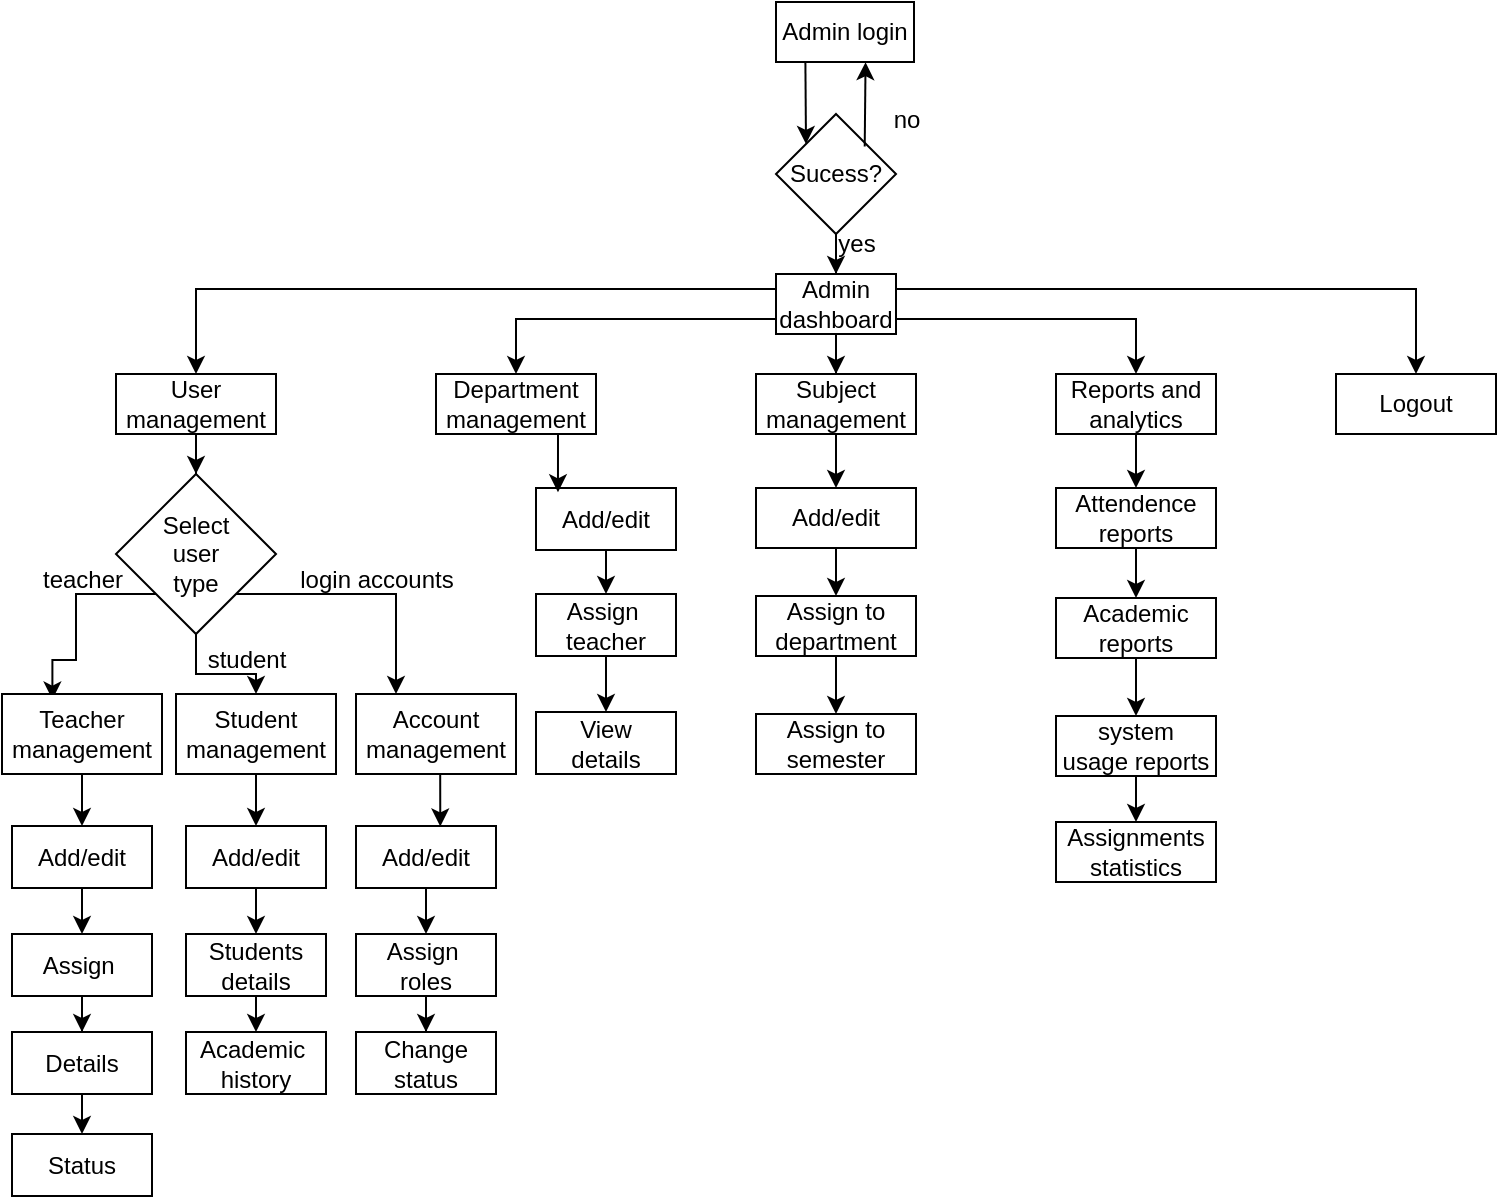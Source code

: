 <mxfile version="24.5.1" type="device">
  <diagram name="Page-1" id="GmuvrNMaCGbJ-5l_7ske">
    <mxGraphModel dx="1151" dy="673" grid="1" gridSize="10" guides="1" tooltips="1" connect="1" arrows="1" fold="1" page="1" pageScale="1" pageWidth="850" pageHeight="1100" math="0" shadow="0">
      <root>
        <mxCell id="0" />
        <mxCell id="1" parent="0" />
        <mxCell id="-LDoSPzquwsNaPvCG0wK-1" value="Admin login" style="rounded=0;whiteSpace=wrap;html=1;" vertex="1" parent="1">
          <mxGeometry x="390" y="4" width="69" height="30" as="geometry" />
        </mxCell>
        <mxCell id="-LDoSPzquwsNaPvCG0wK-8" value="" style="edgeStyle=orthogonalEdgeStyle;rounded=0;orthogonalLoop=1;jettySize=auto;html=1;" edge="1" parent="1" source="-LDoSPzquwsNaPvCG0wK-2" target="-LDoSPzquwsNaPvCG0wK-7">
          <mxGeometry relative="1" as="geometry" />
        </mxCell>
        <mxCell id="-LDoSPzquwsNaPvCG0wK-2" value="Sucess?" style="rhombus;whiteSpace=wrap;html=1;rounded=0;" vertex="1" parent="1">
          <mxGeometry x="390" y="60" width="60" height="60" as="geometry" />
        </mxCell>
        <mxCell id="-LDoSPzquwsNaPvCG0wK-4" value="" style="endArrow=classic;html=1;rounded=0;exitX=-0.016;exitY=0.94;exitDx=0;exitDy=0;entryX=0.649;entryY=1.004;entryDx=0;entryDy=0;entryPerimeter=0;exitPerimeter=0;" edge="1" parent="1" source="-LDoSPzquwsNaPvCG0wK-5" target="-LDoSPzquwsNaPvCG0wK-1">
          <mxGeometry width="50" height="50" relative="1" as="geometry">
            <mxPoint x="475" y="78.0" as="sourcePoint" />
            <mxPoint x="476.266" y="25.36" as="targetPoint" />
          </mxGeometry>
        </mxCell>
        <mxCell id="-LDoSPzquwsNaPvCG0wK-5" value="no" style="text;html=1;align=center;verticalAlign=middle;resizable=0;points=[];autosize=1;strokeColor=none;fillColor=none;" vertex="1" parent="1">
          <mxGeometry x="435" y="48" width="40" height="30" as="geometry" />
        </mxCell>
        <mxCell id="-LDoSPzquwsNaPvCG0wK-37" style="edgeStyle=orthogonalEdgeStyle;rounded=0;orthogonalLoop=1;jettySize=auto;html=1;exitX=0;exitY=0.25;exitDx=0;exitDy=0;entryX=0.5;entryY=0;entryDx=0;entryDy=0;" edge="1" parent="1" source="-LDoSPzquwsNaPvCG0wK-7" target="-LDoSPzquwsNaPvCG0wK-10">
          <mxGeometry relative="1" as="geometry" />
        </mxCell>
        <mxCell id="-LDoSPzquwsNaPvCG0wK-38" style="edgeStyle=orthogonalEdgeStyle;rounded=0;orthogonalLoop=1;jettySize=auto;html=1;exitX=0;exitY=0.75;exitDx=0;exitDy=0;entryX=0.5;entryY=0;entryDx=0;entryDy=0;" edge="1" parent="1" source="-LDoSPzquwsNaPvCG0wK-7" target="-LDoSPzquwsNaPvCG0wK-11">
          <mxGeometry relative="1" as="geometry" />
        </mxCell>
        <mxCell id="-LDoSPzquwsNaPvCG0wK-56" style="edgeStyle=orthogonalEdgeStyle;rounded=0;orthogonalLoop=1;jettySize=auto;html=1;exitX=0.5;exitY=1;exitDx=0;exitDy=0;" edge="1" parent="1" source="-LDoSPzquwsNaPvCG0wK-7" target="-LDoSPzquwsNaPvCG0wK-12">
          <mxGeometry relative="1" as="geometry" />
        </mxCell>
        <mxCell id="-LDoSPzquwsNaPvCG0wK-63" style="edgeStyle=orthogonalEdgeStyle;rounded=0;orthogonalLoop=1;jettySize=auto;html=1;exitX=1;exitY=0.75;exitDx=0;exitDy=0;entryX=0.5;entryY=0;entryDx=0;entryDy=0;" edge="1" parent="1" source="-LDoSPzquwsNaPvCG0wK-7" target="-LDoSPzquwsNaPvCG0wK-13">
          <mxGeometry relative="1" as="geometry" />
        </mxCell>
        <mxCell id="-LDoSPzquwsNaPvCG0wK-64" style="edgeStyle=orthogonalEdgeStyle;rounded=0;orthogonalLoop=1;jettySize=auto;html=1;exitX=1;exitY=0.25;exitDx=0;exitDy=0;entryX=0.5;entryY=0;entryDx=0;entryDy=0;" edge="1" parent="1" source="-LDoSPzquwsNaPvCG0wK-7" target="-LDoSPzquwsNaPvCG0wK-14">
          <mxGeometry relative="1" as="geometry" />
        </mxCell>
        <mxCell id="-LDoSPzquwsNaPvCG0wK-7" value="Admin&lt;div&gt;dashboard&lt;/div&gt;" style="whiteSpace=wrap;html=1;rounded=0;" vertex="1" parent="1">
          <mxGeometry x="390" y="140" width="60" height="30" as="geometry" />
        </mxCell>
        <mxCell id="-LDoSPzquwsNaPvCG0wK-9" value="yes" style="text;html=1;align=center;verticalAlign=middle;resizable=0;points=[];autosize=1;strokeColor=none;fillColor=none;" vertex="1" parent="1">
          <mxGeometry x="410" y="110" width="40" height="30" as="geometry" />
        </mxCell>
        <mxCell id="-LDoSPzquwsNaPvCG0wK-17" value="" style="edgeStyle=orthogonalEdgeStyle;rounded=0;orthogonalLoop=1;jettySize=auto;html=1;" edge="1" parent="1" source="-LDoSPzquwsNaPvCG0wK-10" target="-LDoSPzquwsNaPvCG0wK-16">
          <mxGeometry relative="1" as="geometry" />
        </mxCell>
        <mxCell id="-LDoSPzquwsNaPvCG0wK-10" value="User&lt;div&gt;management&lt;/div&gt;" style="rounded=0;whiteSpace=wrap;html=1;" vertex="1" parent="1">
          <mxGeometry x="60" y="190" width="80" height="30" as="geometry" />
        </mxCell>
        <mxCell id="-LDoSPzquwsNaPvCG0wK-11" value="&lt;div&gt;Department&lt;/div&gt;&lt;div&gt;management&lt;/div&gt;" style="rounded=0;whiteSpace=wrap;html=1;" vertex="1" parent="1">
          <mxGeometry x="220" y="190" width="80" height="30" as="geometry" />
        </mxCell>
        <mxCell id="-LDoSPzquwsNaPvCG0wK-58" value="" style="edgeStyle=orthogonalEdgeStyle;rounded=0;orthogonalLoop=1;jettySize=auto;html=1;" edge="1" parent="1" source="-LDoSPzquwsNaPvCG0wK-12" target="-LDoSPzquwsNaPvCG0wK-57">
          <mxGeometry relative="1" as="geometry" />
        </mxCell>
        <mxCell id="-LDoSPzquwsNaPvCG0wK-12" value="&lt;div&gt;Subject&lt;/div&gt;&lt;div&gt;management&lt;/div&gt;" style="rounded=0;whiteSpace=wrap;html=1;" vertex="1" parent="1">
          <mxGeometry x="380" y="190" width="80" height="30" as="geometry" />
        </mxCell>
        <mxCell id="-LDoSPzquwsNaPvCG0wK-68" value="" style="edgeStyle=orthogonalEdgeStyle;rounded=0;orthogonalLoop=1;jettySize=auto;html=1;" edge="1" parent="1" source="-LDoSPzquwsNaPvCG0wK-13" target="-LDoSPzquwsNaPvCG0wK-67">
          <mxGeometry relative="1" as="geometry" />
        </mxCell>
        <mxCell id="-LDoSPzquwsNaPvCG0wK-13" value="Reports and&lt;div&gt;analytics&lt;/div&gt;" style="rounded=0;whiteSpace=wrap;html=1;" vertex="1" parent="1">
          <mxGeometry x="530" y="190" width="80" height="30" as="geometry" />
        </mxCell>
        <mxCell id="-LDoSPzquwsNaPvCG0wK-14" value="Logout" style="rounded=0;whiteSpace=wrap;html=1;" vertex="1" parent="1">
          <mxGeometry x="670" y="190" width="80" height="30" as="geometry" />
        </mxCell>
        <mxCell id="-LDoSPzquwsNaPvCG0wK-15" value="" style="endArrow=classic;html=1;rounded=0;entryX=0;entryY=0;entryDx=0;entryDy=0;exitX=0.213;exitY=1.004;exitDx=0;exitDy=0;exitPerimeter=0;" edge="1" parent="1" source="-LDoSPzquwsNaPvCG0wK-1" target="-LDoSPzquwsNaPvCG0wK-2">
          <mxGeometry width="50" height="50" relative="1" as="geometry">
            <mxPoint x="370" y="60" as="sourcePoint" />
            <mxPoint x="420" y="10" as="targetPoint" />
          </mxGeometry>
        </mxCell>
        <mxCell id="-LDoSPzquwsNaPvCG0wK-18" style="edgeStyle=orthogonalEdgeStyle;rounded=0;orthogonalLoop=1;jettySize=auto;html=1;exitX=0;exitY=1;exitDx=0;exitDy=0;entryX=0.315;entryY=0.069;entryDx=0;entryDy=0;entryPerimeter=0;" edge="1" parent="1" source="-LDoSPzquwsNaPvCG0wK-16" target="-LDoSPzquwsNaPvCG0wK-20">
          <mxGeometry relative="1" as="geometry">
            <mxPoint x="40" y="320" as="targetPoint" />
            <Array as="points">
              <mxPoint x="40" y="300" />
              <mxPoint x="40" y="333" />
            </Array>
          </mxGeometry>
        </mxCell>
        <mxCell id="-LDoSPzquwsNaPvCG0wK-29" style="edgeStyle=orthogonalEdgeStyle;rounded=0;orthogonalLoop=1;jettySize=auto;html=1;exitX=0.5;exitY=1;exitDx=0;exitDy=0;entryX=0.5;entryY=0;entryDx=0;entryDy=0;" edge="1" parent="1" source="-LDoSPzquwsNaPvCG0wK-16" target="-LDoSPzquwsNaPvCG0wK-30">
          <mxGeometry relative="1" as="geometry">
            <mxPoint x="130" y="360" as="targetPoint" />
            <Array as="points">
              <mxPoint x="100" y="340" />
              <mxPoint x="130" y="340" />
            </Array>
          </mxGeometry>
        </mxCell>
        <mxCell id="-LDoSPzquwsNaPvCG0wK-39" style="edgeStyle=orthogonalEdgeStyle;rounded=0;orthogonalLoop=1;jettySize=auto;html=1;exitX=1;exitY=1;exitDx=0;exitDy=0;entryX=0.25;entryY=0;entryDx=0;entryDy=0;" edge="1" parent="1" source="-LDoSPzquwsNaPvCG0wK-16" target="-LDoSPzquwsNaPvCG0wK-40">
          <mxGeometry relative="1" as="geometry">
            <mxPoint x="200" y="350" as="targetPoint" />
          </mxGeometry>
        </mxCell>
        <mxCell id="-LDoSPzquwsNaPvCG0wK-16" value="Select&lt;div&gt;user&lt;/div&gt;&lt;div&gt;type&lt;/div&gt;" style="rhombus;whiteSpace=wrap;html=1;rounded=0;" vertex="1" parent="1">
          <mxGeometry x="60" y="240" width="80" height="80" as="geometry" />
        </mxCell>
        <mxCell id="-LDoSPzquwsNaPvCG0wK-19" value="teacher" style="text;html=1;align=center;verticalAlign=middle;resizable=0;points=[];autosize=1;strokeColor=none;fillColor=none;" vertex="1" parent="1">
          <mxGeometry x="13" y="278" width="60" height="30" as="geometry" />
        </mxCell>
        <mxCell id="-LDoSPzquwsNaPvCG0wK-22" value="" style="edgeStyle=orthogonalEdgeStyle;rounded=0;orthogonalLoop=1;jettySize=auto;html=1;" edge="1" parent="1" source="-LDoSPzquwsNaPvCG0wK-20" target="-LDoSPzquwsNaPvCG0wK-21">
          <mxGeometry relative="1" as="geometry" />
        </mxCell>
        <mxCell id="-LDoSPzquwsNaPvCG0wK-20" value="Teacher&lt;div&gt;management&lt;/div&gt;" style="rounded=0;whiteSpace=wrap;html=1;" vertex="1" parent="1">
          <mxGeometry x="3" y="350" width="80" height="40" as="geometry" />
        </mxCell>
        <mxCell id="-LDoSPzquwsNaPvCG0wK-24" style="edgeStyle=orthogonalEdgeStyle;rounded=0;orthogonalLoop=1;jettySize=auto;html=1;exitX=0.5;exitY=1;exitDx=0;exitDy=0;entryX=0.5;entryY=0;entryDx=0;entryDy=0;" edge="1" parent="1" source="-LDoSPzquwsNaPvCG0wK-21" target="-LDoSPzquwsNaPvCG0wK-23">
          <mxGeometry relative="1" as="geometry" />
        </mxCell>
        <mxCell id="-LDoSPzquwsNaPvCG0wK-21" value="Add/edit" style="whiteSpace=wrap;html=1;rounded=0;" vertex="1" parent="1">
          <mxGeometry x="8" y="416" width="70" height="31" as="geometry" />
        </mxCell>
        <mxCell id="-LDoSPzquwsNaPvCG0wK-26" style="edgeStyle=orthogonalEdgeStyle;rounded=0;orthogonalLoop=1;jettySize=auto;html=1;exitX=0.5;exitY=1;exitDx=0;exitDy=0;" edge="1" parent="1" source="-LDoSPzquwsNaPvCG0wK-23" target="-LDoSPzquwsNaPvCG0wK-25">
          <mxGeometry relative="1" as="geometry" />
        </mxCell>
        <mxCell id="-LDoSPzquwsNaPvCG0wK-23" value="Assign&amp;nbsp;" style="whiteSpace=wrap;html=1;rounded=0;" vertex="1" parent="1">
          <mxGeometry x="8" y="470" width="70" height="31" as="geometry" />
        </mxCell>
        <mxCell id="-LDoSPzquwsNaPvCG0wK-28" style="edgeStyle=orthogonalEdgeStyle;rounded=0;orthogonalLoop=1;jettySize=auto;html=1;exitX=0.5;exitY=1;exitDx=0;exitDy=0;entryX=0.5;entryY=0;entryDx=0;entryDy=0;" edge="1" parent="1" source="-LDoSPzquwsNaPvCG0wK-25" target="-LDoSPzquwsNaPvCG0wK-27">
          <mxGeometry relative="1" as="geometry" />
        </mxCell>
        <mxCell id="-LDoSPzquwsNaPvCG0wK-25" value="Details" style="whiteSpace=wrap;html=1;rounded=0;" vertex="1" parent="1">
          <mxGeometry x="8" y="519" width="70" height="31" as="geometry" />
        </mxCell>
        <mxCell id="-LDoSPzquwsNaPvCG0wK-27" value="Status" style="whiteSpace=wrap;html=1;rounded=0;" vertex="1" parent="1">
          <mxGeometry x="8" y="570" width="70" height="31" as="geometry" />
        </mxCell>
        <mxCell id="-LDoSPzquwsNaPvCG0wK-32" style="edgeStyle=orthogonalEdgeStyle;rounded=0;orthogonalLoop=1;jettySize=auto;html=1;exitX=0.5;exitY=1;exitDx=0;exitDy=0;entryX=0.5;entryY=0;entryDx=0;entryDy=0;" edge="1" parent="1" source="-LDoSPzquwsNaPvCG0wK-30" target="-LDoSPzquwsNaPvCG0wK-31">
          <mxGeometry relative="1" as="geometry" />
        </mxCell>
        <mxCell id="-LDoSPzquwsNaPvCG0wK-30" value="&lt;div&gt;Student&lt;/div&gt;&lt;div&gt;management&lt;/div&gt;" style="rounded=0;whiteSpace=wrap;html=1;" vertex="1" parent="1">
          <mxGeometry x="90" y="350" width="80" height="40" as="geometry" />
        </mxCell>
        <mxCell id="-LDoSPzquwsNaPvCG0wK-35" style="edgeStyle=orthogonalEdgeStyle;rounded=0;orthogonalLoop=1;jettySize=auto;html=1;exitX=0.5;exitY=1;exitDx=0;exitDy=0;entryX=0.5;entryY=0;entryDx=0;entryDy=0;" edge="1" parent="1" source="-LDoSPzquwsNaPvCG0wK-31" target="-LDoSPzquwsNaPvCG0wK-33">
          <mxGeometry relative="1" as="geometry" />
        </mxCell>
        <mxCell id="-LDoSPzquwsNaPvCG0wK-31" value="Add/edit" style="whiteSpace=wrap;html=1;rounded=0;" vertex="1" parent="1">
          <mxGeometry x="95" y="416" width="70" height="31" as="geometry" />
        </mxCell>
        <mxCell id="-LDoSPzquwsNaPvCG0wK-36" style="edgeStyle=orthogonalEdgeStyle;rounded=0;orthogonalLoop=1;jettySize=auto;html=1;exitX=0.5;exitY=1;exitDx=0;exitDy=0;entryX=0.5;entryY=0;entryDx=0;entryDy=0;" edge="1" parent="1" source="-LDoSPzquwsNaPvCG0wK-33" target="-LDoSPzquwsNaPvCG0wK-34">
          <mxGeometry relative="1" as="geometry" />
        </mxCell>
        <mxCell id="-LDoSPzquwsNaPvCG0wK-33" value="Students&lt;div&gt;details&lt;/div&gt;" style="whiteSpace=wrap;html=1;rounded=0;" vertex="1" parent="1">
          <mxGeometry x="95" y="470" width="70" height="31" as="geometry" />
        </mxCell>
        <mxCell id="-LDoSPzquwsNaPvCG0wK-34" value="Academic&amp;nbsp;&lt;div&gt;history&lt;/div&gt;" style="whiteSpace=wrap;html=1;rounded=0;" vertex="1" parent="1">
          <mxGeometry x="95" y="519" width="70" height="31" as="geometry" />
        </mxCell>
        <mxCell id="-LDoSPzquwsNaPvCG0wK-40" value="&lt;div&gt;&lt;span style=&quot;background-color: initial;&quot;&gt;Account&lt;/span&gt;&lt;/div&gt;&lt;div&gt;&lt;span style=&quot;background-color: initial;&quot;&gt;management&lt;/span&gt;&lt;br&gt;&lt;/div&gt;" style="rounded=0;whiteSpace=wrap;html=1;" vertex="1" parent="1">
          <mxGeometry x="180" y="350" width="80" height="40" as="geometry" />
        </mxCell>
        <mxCell id="-LDoSPzquwsNaPvCG0wK-45" style="edgeStyle=orthogonalEdgeStyle;rounded=0;orthogonalLoop=1;jettySize=auto;html=1;exitX=0.5;exitY=1;exitDx=0;exitDy=0;entryX=0.5;entryY=0;entryDx=0;entryDy=0;" edge="1" parent="1" source="-LDoSPzquwsNaPvCG0wK-42" target="-LDoSPzquwsNaPvCG0wK-47">
          <mxGeometry relative="1" as="geometry">
            <mxPoint x="215" y="470" as="targetPoint" />
          </mxGeometry>
        </mxCell>
        <mxCell id="-LDoSPzquwsNaPvCG0wK-42" value="Add/edit" style="whiteSpace=wrap;html=1;rounded=0;" vertex="1" parent="1">
          <mxGeometry x="180" y="416" width="70" height="31" as="geometry" />
        </mxCell>
        <mxCell id="-LDoSPzquwsNaPvCG0wK-46" style="edgeStyle=orthogonalEdgeStyle;rounded=0;orthogonalLoop=1;jettySize=auto;html=1;exitX=0.5;exitY=1;exitDx=0;exitDy=0;entryX=0.602;entryY=0.008;entryDx=0;entryDy=0;entryPerimeter=0;" edge="1" parent="1" source="-LDoSPzquwsNaPvCG0wK-40" target="-LDoSPzquwsNaPvCG0wK-42">
          <mxGeometry relative="1" as="geometry" />
        </mxCell>
        <mxCell id="-LDoSPzquwsNaPvCG0wK-49" value="" style="edgeStyle=orthogonalEdgeStyle;rounded=0;orthogonalLoop=1;jettySize=auto;html=1;" edge="1" parent="1" source="-LDoSPzquwsNaPvCG0wK-47" target="-LDoSPzquwsNaPvCG0wK-48">
          <mxGeometry relative="1" as="geometry" />
        </mxCell>
        <mxCell id="-LDoSPzquwsNaPvCG0wK-47" value="Assign&amp;nbsp;&lt;div&gt;roles&lt;/div&gt;" style="whiteSpace=wrap;html=1;rounded=0;" vertex="1" parent="1">
          <mxGeometry x="180" y="470" width="70" height="31" as="geometry" />
        </mxCell>
        <mxCell id="-LDoSPzquwsNaPvCG0wK-48" value="Change&lt;div&gt;status&lt;/div&gt;" style="whiteSpace=wrap;html=1;rounded=0;" vertex="1" parent="1">
          <mxGeometry x="180" y="519" width="70" height="31" as="geometry" />
        </mxCell>
        <mxCell id="-LDoSPzquwsNaPvCG0wK-53" value="" style="edgeStyle=orthogonalEdgeStyle;rounded=0;orthogonalLoop=1;jettySize=auto;html=1;" edge="1" parent="1" source="-LDoSPzquwsNaPvCG0wK-50" target="-LDoSPzquwsNaPvCG0wK-52">
          <mxGeometry relative="1" as="geometry" />
        </mxCell>
        <mxCell id="-LDoSPzquwsNaPvCG0wK-50" value="Add/edit" style="whiteSpace=wrap;html=1;rounded=0;" vertex="1" parent="1">
          <mxGeometry x="270" y="247" width="70" height="31" as="geometry" />
        </mxCell>
        <mxCell id="-LDoSPzquwsNaPvCG0wK-51" style="edgeStyle=orthogonalEdgeStyle;rounded=0;orthogonalLoop=1;jettySize=auto;html=1;exitX=0.75;exitY=1;exitDx=0;exitDy=0;entryX=0.157;entryY=0.069;entryDx=0;entryDy=0;entryPerimeter=0;" edge="1" parent="1" source="-LDoSPzquwsNaPvCG0wK-11" target="-LDoSPzquwsNaPvCG0wK-50">
          <mxGeometry relative="1" as="geometry" />
        </mxCell>
        <mxCell id="-LDoSPzquwsNaPvCG0wK-55" value="" style="edgeStyle=orthogonalEdgeStyle;rounded=0;orthogonalLoop=1;jettySize=auto;html=1;" edge="1" parent="1" source="-LDoSPzquwsNaPvCG0wK-52" target="-LDoSPzquwsNaPvCG0wK-54">
          <mxGeometry relative="1" as="geometry" />
        </mxCell>
        <mxCell id="-LDoSPzquwsNaPvCG0wK-52" value="Assign&amp;nbsp;&lt;div&gt;teacher&lt;/div&gt;" style="whiteSpace=wrap;html=1;rounded=0;" vertex="1" parent="1">
          <mxGeometry x="270" y="300" width="70" height="31" as="geometry" />
        </mxCell>
        <mxCell id="-LDoSPzquwsNaPvCG0wK-54" value="View&lt;div&gt;details&lt;/div&gt;" style="whiteSpace=wrap;html=1;rounded=0;" vertex="1" parent="1">
          <mxGeometry x="270" y="359" width="70" height="31" as="geometry" />
        </mxCell>
        <mxCell id="-LDoSPzquwsNaPvCG0wK-60" value="" style="edgeStyle=orthogonalEdgeStyle;rounded=0;orthogonalLoop=1;jettySize=auto;html=1;" edge="1" parent="1" source="-LDoSPzquwsNaPvCG0wK-57" target="-LDoSPzquwsNaPvCG0wK-59">
          <mxGeometry relative="1" as="geometry" />
        </mxCell>
        <mxCell id="-LDoSPzquwsNaPvCG0wK-57" value="Add/edit" style="rounded=0;whiteSpace=wrap;html=1;" vertex="1" parent="1">
          <mxGeometry x="380" y="247" width="80" height="30" as="geometry" />
        </mxCell>
        <mxCell id="-LDoSPzquwsNaPvCG0wK-62" value="" style="edgeStyle=orthogonalEdgeStyle;rounded=0;orthogonalLoop=1;jettySize=auto;html=1;" edge="1" parent="1" source="-LDoSPzquwsNaPvCG0wK-59" target="-LDoSPzquwsNaPvCG0wK-61">
          <mxGeometry relative="1" as="geometry" />
        </mxCell>
        <mxCell id="-LDoSPzquwsNaPvCG0wK-59" value="Assign to&lt;div&gt;department&lt;/div&gt;" style="rounded=0;whiteSpace=wrap;html=1;" vertex="1" parent="1">
          <mxGeometry x="380" y="301" width="80" height="30" as="geometry" />
        </mxCell>
        <mxCell id="-LDoSPzquwsNaPvCG0wK-61" value="Assign to&lt;div&gt;semester&lt;/div&gt;" style="rounded=0;whiteSpace=wrap;html=1;" vertex="1" parent="1">
          <mxGeometry x="380" y="360" width="80" height="30" as="geometry" />
        </mxCell>
        <mxCell id="-LDoSPzquwsNaPvCG0wK-70" value="" style="edgeStyle=orthogonalEdgeStyle;rounded=0;orthogonalLoop=1;jettySize=auto;html=1;" edge="1" parent="1" source="-LDoSPzquwsNaPvCG0wK-67" target="-LDoSPzquwsNaPvCG0wK-69">
          <mxGeometry relative="1" as="geometry" />
        </mxCell>
        <mxCell id="-LDoSPzquwsNaPvCG0wK-67" value="Attendence&lt;div&gt;reports&lt;/div&gt;" style="rounded=0;whiteSpace=wrap;html=1;" vertex="1" parent="1">
          <mxGeometry x="530" y="247" width="80" height="30" as="geometry" />
        </mxCell>
        <mxCell id="-LDoSPzquwsNaPvCG0wK-72" value="" style="edgeStyle=orthogonalEdgeStyle;rounded=0;orthogonalLoop=1;jettySize=auto;html=1;" edge="1" parent="1" source="-LDoSPzquwsNaPvCG0wK-69" target="-LDoSPzquwsNaPvCG0wK-71">
          <mxGeometry relative="1" as="geometry" />
        </mxCell>
        <mxCell id="-LDoSPzquwsNaPvCG0wK-69" value="Academic&lt;div&gt;reports&lt;/div&gt;" style="rounded=0;whiteSpace=wrap;html=1;" vertex="1" parent="1">
          <mxGeometry x="530" y="302" width="80" height="30" as="geometry" />
        </mxCell>
        <mxCell id="-LDoSPzquwsNaPvCG0wK-74" value="" style="edgeStyle=orthogonalEdgeStyle;rounded=0;orthogonalLoop=1;jettySize=auto;html=1;" edge="1" parent="1" source="-LDoSPzquwsNaPvCG0wK-71" target="-LDoSPzquwsNaPvCG0wK-73">
          <mxGeometry relative="1" as="geometry" />
        </mxCell>
        <mxCell id="-LDoSPzquwsNaPvCG0wK-71" value="&lt;div&gt;system&lt;/div&gt;&lt;div&gt;usage reports&lt;/div&gt;" style="rounded=0;whiteSpace=wrap;html=1;" vertex="1" parent="1">
          <mxGeometry x="530" y="361" width="80" height="30" as="geometry" />
        </mxCell>
        <mxCell id="-LDoSPzquwsNaPvCG0wK-73" value="Assignments&lt;div&gt;statistics&lt;/div&gt;" style="rounded=0;whiteSpace=wrap;html=1;" vertex="1" parent="1">
          <mxGeometry x="530" y="414" width="80" height="30" as="geometry" />
        </mxCell>
        <mxCell id="-LDoSPzquwsNaPvCG0wK-75" value="student" style="text;html=1;align=center;verticalAlign=middle;resizable=0;points=[];autosize=1;strokeColor=none;fillColor=none;" vertex="1" parent="1">
          <mxGeometry x="95" y="318" width="60" height="30" as="geometry" />
        </mxCell>
        <mxCell id="-LDoSPzquwsNaPvCG0wK-76" value="login accounts" style="text;html=1;align=center;verticalAlign=middle;resizable=0;points=[];autosize=1;strokeColor=none;fillColor=none;" vertex="1" parent="1">
          <mxGeometry x="140" y="278" width="100" height="30" as="geometry" />
        </mxCell>
      </root>
    </mxGraphModel>
  </diagram>
</mxfile>
